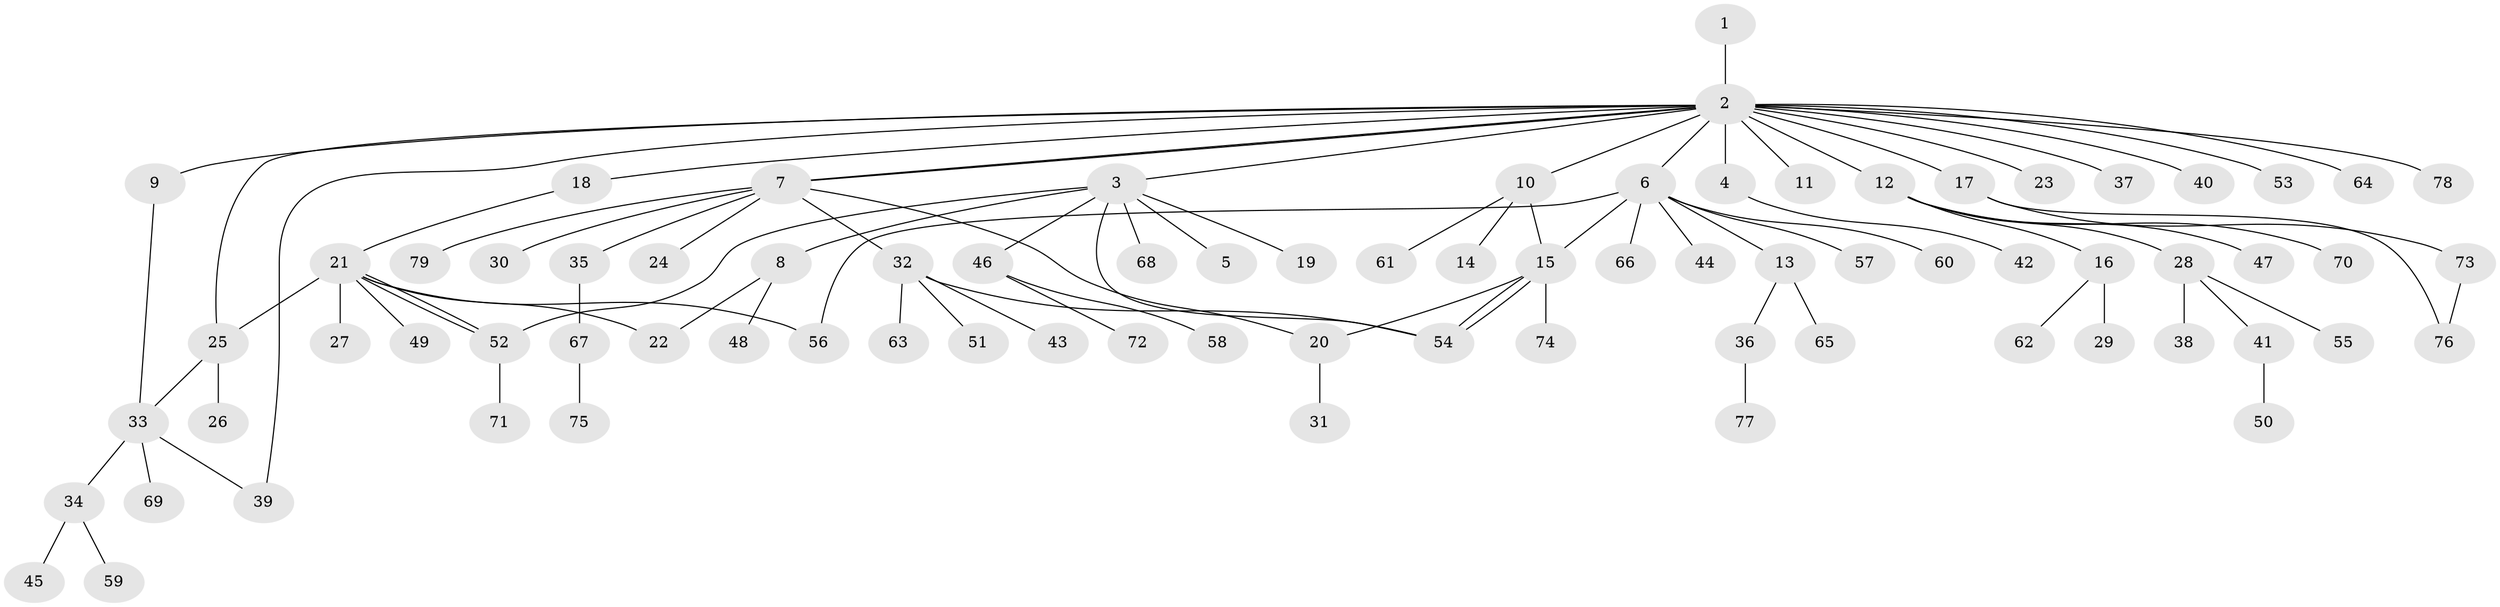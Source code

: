 // coarse degree distribution, {2: 0.1875, 5: 0.15625, 3: 0.09375, 1: 0.5, 16: 0.03125, 4: 0.03125}
// Generated by graph-tools (version 1.1) at 2025/36/03/04/25 23:36:58]
// undirected, 79 vertices, 92 edges
graph export_dot {
  node [color=gray90,style=filled];
  1;
  2;
  3;
  4;
  5;
  6;
  7;
  8;
  9;
  10;
  11;
  12;
  13;
  14;
  15;
  16;
  17;
  18;
  19;
  20;
  21;
  22;
  23;
  24;
  25;
  26;
  27;
  28;
  29;
  30;
  31;
  32;
  33;
  34;
  35;
  36;
  37;
  38;
  39;
  40;
  41;
  42;
  43;
  44;
  45;
  46;
  47;
  48;
  49;
  50;
  51;
  52;
  53;
  54;
  55;
  56;
  57;
  58;
  59;
  60;
  61;
  62;
  63;
  64;
  65;
  66;
  67;
  68;
  69;
  70;
  71;
  72;
  73;
  74;
  75;
  76;
  77;
  78;
  79;
  1 -- 2;
  2 -- 3;
  2 -- 4;
  2 -- 6;
  2 -- 7;
  2 -- 7;
  2 -- 9;
  2 -- 10;
  2 -- 11;
  2 -- 12;
  2 -- 17;
  2 -- 18;
  2 -- 23;
  2 -- 25;
  2 -- 37;
  2 -- 39;
  2 -- 40;
  2 -- 53;
  2 -- 64;
  2 -- 78;
  3 -- 5;
  3 -- 8;
  3 -- 19;
  3 -- 46;
  3 -- 52;
  3 -- 54;
  3 -- 68;
  4 -- 42;
  6 -- 13;
  6 -- 15;
  6 -- 44;
  6 -- 56;
  6 -- 57;
  6 -- 60;
  6 -- 66;
  7 -- 20;
  7 -- 24;
  7 -- 30;
  7 -- 32;
  7 -- 35;
  7 -- 79;
  8 -- 22;
  8 -- 48;
  9 -- 33;
  10 -- 14;
  10 -- 15;
  10 -- 61;
  12 -- 16;
  12 -- 28;
  12 -- 47;
  12 -- 70;
  13 -- 36;
  13 -- 65;
  15 -- 20;
  15 -- 54;
  15 -- 54;
  15 -- 74;
  16 -- 29;
  16 -- 62;
  17 -- 73;
  17 -- 76;
  18 -- 21;
  20 -- 31;
  21 -- 22;
  21 -- 25;
  21 -- 27;
  21 -- 49;
  21 -- 52;
  21 -- 52;
  21 -- 56;
  25 -- 26;
  25 -- 33;
  28 -- 38;
  28 -- 41;
  28 -- 55;
  32 -- 43;
  32 -- 51;
  32 -- 54;
  32 -- 63;
  33 -- 34;
  33 -- 39;
  33 -- 69;
  34 -- 45;
  34 -- 59;
  35 -- 67;
  36 -- 77;
  41 -- 50;
  46 -- 58;
  46 -- 72;
  52 -- 71;
  67 -- 75;
  73 -- 76;
}
